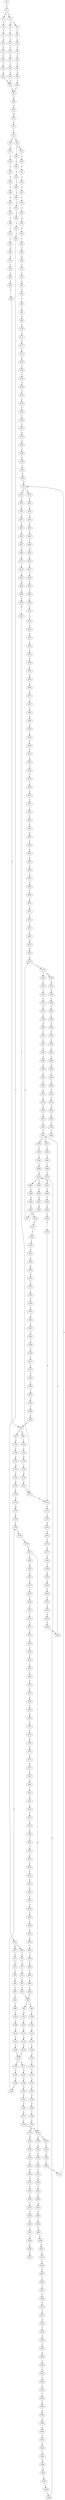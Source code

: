 strict digraph  {
	S0 -> S1 [ label = C ];
	S1 -> S2 [ label = G ];
	S1 -> S3 [ label = C ];
	S2 -> S4 [ label = C ];
	S3 -> S5 [ label = C ];
	S3 -> S6 [ label = T ];
	S4 -> S7 [ label = T ];
	S5 -> S8 [ label = T ];
	S6 -> S9 [ label = T ];
	S7 -> S10 [ label = T ];
	S8 -> S11 [ label = T ];
	S9 -> S12 [ label = T ];
	S10 -> S13 [ label = C ];
	S11 -> S14 [ label = C ];
	S12 -> S15 [ label = C ];
	S13 -> S16 [ label = A ];
	S14 -> S17 [ label = A ];
	S15 -> S18 [ label = A ];
	S16 -> S19 [ label = T ];
	S17 -> S20 [ label = T ];
	S18 -> S21 [ label = T ];
	S19 -> S22 [ label = C ];
	S20 -> S23 [ label = C ];
	S21 -> S24 [ label = C ];
	S22 -> S25 [ label = C ];
	S23 -> S25 [ label = C ];
	S24 -> S26 [ label = C ];
	S25 -> S27 [ label = A ];
	S26 -> S27 [ label = A ];
	S27 -> S28 [ label = G ];
	S28 -> S29 [ label = A ];
	S29 -> S30 [ label = A ];
	S30 -> S31 [ label = C ];
	S31 -> S32 [ label = C ];
	S32 -> S33 [ label = A ];
	S32 -> S34 [ label = G ];
	S33 -> S35 [ label = G ];
	S33 -> S36 [ label = C ];
	S34 -> S37 [ label = G ];
	S35 -> S38 [ label = A ];
	S36 -> S39 [ label = C ];
	S37 -> S40 [ label = A ];
	S38 -> S41 [ label = C ];
	S39 -> S42 [ label = A ];
	S40 -> S43 [ label = C ];
	S41 -> S44 [ label = T ];
	S42 -> S45 [ label = C ];
	S43 -> S46 [ label = G ];
	S44 -> S47 [ label = C ];
	S45 -> S48 [ label = C ];
	S46 -> S49 [ label = C ];
	S47 -> S50 [ label = C ];
	S48 -> S51 [ label = C ];
	S49 -> S52 [ label = C ];
	S50 -> S53 [ label = C ];
	S51 -> S54 [ label = C ];
	S52 -> S55 [ label = C ];
	S53 -> S56 [ label = A ];
	S54 -> S57 [ label = T ];
	S55 -> S58 [ label = A ];
	S56 -> S59 [ label = T ];
	S57 -> S60 [ label = T ];
	S58 -> S61 [ label = T ];
	S59 -> S62 [ label = C ];
	S60 -> S63 [ label = C ];
	S61 -> S64 [ label = C ];
	S62 -> S65 [ label = T ];
	S63 -> S66 [ label = C ];
	S63 -> S67 [ label = G ];
	S64 -> S68 [ label = G ];
	S65 -> S69 [ label = G ];
	S66 -> S70 [ label = T ];
	S67 -> S71 [ label = A ];
	S68 -> S72 [ label = T ];
	S69 -> S73 [ label = C ];
	S70 -> S74 [ label = G ];
	S71 -> S75 [ label = T ];
	S72 -> S76 [ label = C ];
	S73 -> S77 [ label = C ];
	S74 -> S78 [ label = T ];
	S75 -> S79 [ label = C ];
	S76 -> S80 [ label = C ];
	S77 -> S81 [ label = A ];
	S78 -> S82 [ label = C ];
	S79 -> S83 [ label = G ];
	S80 -> S84 [ label = T ];
	S81 -> S85 [ label = G ];
	S82 -> S86 [ label = C ];
	S83 -> S87 [ label = T ];
	S84 -> S88 [ label = C ];
	S85 -> S89 [ label = T ];
	S86 -> S90 [ label = T ];
	S87 -> S91 [ label = T ];
	S88 -> S92 [ label = T ];
	S89 -> S93 [ label = C ];
	S90 -> S94 [ label = A ];
	S90 -> S95 [ label = T ];
	S91 -> S96 [ label = T ];
	S92 -> S97 [ label = T ];
	S92 -> S98 [ label = G ];
	S93 -> S99 [ label = G ];
	S94 -> S100 [ label = C ];
	S95 -> S101 [ label = G ];
	S96 -> S102 [ label = G ];
	S97 -> S103 [ label = C ];
	S98 -> S104 [ label = T ];
	S99 -> S105 [ label = T ];
	S100 -> S106 [ label = T ];
	S101 -> S107 [ label = T ];
	S102 -> S108 [ label = T ];
	S103 -> S109 [ label = T ];
	S104 -> S110 [ label = C ];
	S105 -> S111 [ label = A ];
	S106 -> S112 [ label = A ];
	S107 -> S113 [ label = A ];
	S108 -> S114 [ label = A ];
	S109 -> S115 [ label = C ];
	S110 -> S116 [ label = G ];
	S111 -> S117 [ label = A ];
	S112 -> S118 [ label = C ];
	S113 -> S119 [ label = G ];
	S114 -> S120 [ label = G ];
	S115 -> S121 [ label = G ];
	S116 -> S122 [ label = T ];
	S117 -> S123 [ label = G ];
	S118 -> S124 [ label = C ];
	S119 -> S125 [ label = G ];
	S120 -> S126 [ label = G ];
	S121 -> S127 [ label = G ];
	S122 -> S128 [ label = G ];
	S123 -> S129 [ label = A ];
	S124 -> S130 [ label = A ];
	S125 -> S131 [ label = A ];
	S126 -> S131 [ label = A ];
	S127 -> S132 [ label = A ];
	S128 -> S133 [ label = G ];
	S129 -> S134 [ label = C ];
	S130 -> S135 [ label = G ];
	S131 -> S136 [ label = G ];
	S131 -> S137 [ label = A ];
	S132 -> S138 [ label = G ];
	S133 -> S139 [ label = T ];
	S134 -> S140 [ label = G ];
	S135 -> S141 [ label = G ];
	S136 -> S142 [ label = A ];
	S137 -> S143 [ label = A ];
	S138 -> S144 [ label = A ];
	S139 -> S145 [ label = A ];
	S140 -> S146 [ label = G ];
	S141 -> S147 [ label = A ];
	S142 -> S148 [ label = G ];
	S143 -> S149 [ label = G ];
	S144 -> S150 [ label = G ];
	S145 -> S151 [ label = C ];
	S146 -> S152 [ label = C ];
	S147 -> S153 [ label = G ];
	S148 -> S154 [ label = G ];
	S149 -> S155 [ label = G ];
	S150 -> S156 [ label = G ];
	S151 -> S157 [ label = C ];
	S152 -> S158 [ label = T ];
	S153 -> S159 [ label = A ];
	S154 -> S160 [ label = T ];
	S155 -> S161 [ label = T ];
	S156 -> S160 [ label = T ];
	S157 -> S162 [ label = G ];
	S158 -> S163 [ label = C ];
	S159 -> S164 [ label = G ];
	S160 -> S165 [ label = C ];
	S161 -> S166 [ label = C ];
	S162 -> S167 [ label = G ];
	S163 -> S168 [ label = T ];
	S164 -> S169 [ label = T ];
	S165 -> S170 [ label = C ];
	S166 -> S171 [ label = C ];
	S167 -> S172 [ label = T ];
	S168 -> S173 [ label = C ];
	S169 -> S174 [ label = C ];
	S170 -> S175 [ label = C ];
	S171 -> S176 [ label = C ];
	S172 -> S177 [ label = G ];
	S173 -> S178 [ label = G ];
	S174 -> S179 [ label = A ];
	S175 -> S180 [ label = A ];
	S175 -> S181 [ label = G ];
	S176 -> S181 [ label = G ];
	S177 -> S182 [ label = G ];
	S178 -> S183 [ label = A ];
	S179 -> S184 [ label = G ];
	S180 -> S185 [ label = G ];
	S181 -> S186 [ label = G ];
	S181 -> S187 [ label = A ];
	S182 -> S188 [ label = T ];
	S183 -> S189 [ label = A ];
	S184 -> S190 [ label = G ];
	S185 -> S191 [ label = A ];
	S186 -> S192 [ label = A ];
	S187 -> S193 [ label = A ];
	S188 -> S194 [ label = T ];
	S189 -> S195 [ label = G ];
	S190 -> S196 [ label = A ];
	S191 -> S197 [ label = G ];
	S192 -> S198 [ label = G ];
	S193 -> S199 [ label = G ];
	S194 -> S200 [ label = A ];
	S195 -> S201 [ label = T ];
	S196 -> S202 [ label = C ];
	S197 -> S203 [ label = C ];
	S198 -> S204 [ label = G ];
	S199 -> S205 [ label = T ];
	S200 -> S206 [ label = G ];
	S201 -> S207 [ label = C ];
	S202 -> S208 [ label = C ];
	S203 -> S209 [ label = C ];
	S204 -> S210 [ label = C ];
	S205 -> S211 [ label = C ];
	S206 -> S212 [ label = A ];
	S207 -> S213 [ label = G ];
	S208 -> S214 [ label = A ];
	S209 -> S215 [ label = A ];
	S210 -> S216 [ label = G ];
	S211 -> S213 [ label = G ];
	S212 -> S217 [ label = A ];
	S213 -> S218 [ label = C ];
	S213 -> S219 [ label = A ];
	S214 -> S220 [ label = G ];
	S215 -> S221 [ label = C ];
	S216 -> S222 [ label = T ];
	S217 -> S223 [ label = G ];
	S218 -> S224 [ label = G ];
	S219 -> S225 [ label = G ];
	S220 -> S226 [ label = T ];
	S221 -> S227 [ label = G ];
	S222 -> S228 [ label = G ];
	S223 -> S229 [ label = G ];
	S224 -> S230 [ label = G ];
	S225 -> S231 [ label = G ];
	S226 -> S232 [ label = C ];
	S227 -> S233 [ label = G ];
	S228 -> S234 [ label = G ];
	S229 -> S235 [ label = G ];
	S230 -> S236 [ label = C ];
	S231 -> S237 [ label = T ];
	S232 -> S238 [ label = T ];
	S233 -> S239 [ label = T ];
	S234 -> S240 [ label = T ];
	S235 -> S241 [ label = G ];
	S236 -> S242 [ label = T ];
	S237 -> S243 [ label = A ];
	S238 -> S244 [ label = C ];
	S239 -> S245 [ label = T ];
	S240 -> S246 [ label = A ];
	S241 -> S247 [ label = T ];
	S241 -> S248 [ label = G ];
	S242 -> S249 [ label = A ];
	S243 -> S250 [ label = T ];
	S244 -> S251 [ label = T ];
	S245 -> S252 [ label = A ];
	S246 -> S253 [ label = T ];
	S247 -> S254 [ label = C ];
	S248 -> S255 [ label = T ];
	S249 -> S256 [ label = T ];
	S250 -> S257 [ label = A ];
	S251 -> S258 [ label = G ];
	S252 -> S259 [ label = C ];
	S253 -> S260 [ label = G ];
	S254 -> S261 [ label = T ];
	S255 -> S262 [ label = C ];
	S256 -> S263 [ label = A ];
	S257 -> S264 [ label = A ];
	S258 -> S265 [ label = T ];
	S259 -> S266 [ label = T ];
	S260 -> S267 [ label = A ];
	S261 -> S268 [ label = C ];
	S262 -> S269 [ label = C ];
	S263 -> S270 [ label = G ];
	S264 -> S271 [ label = G ];
	S265 -> S272 [ label = A ];
	S266 -> S273 [ label = G ];
	S267 -> S274 [ label = G ];
	S268 -> S275 [ label = T ];
	S269 -> S276 [ label = G ];
	S270 -> S277 [ label = T ];
	S271 -> S278 [ label = T ];
	S273 -> S279 [ label = C ];
	S274 -> S280 [ label = C ];
	S275 -> S281 [ label = C ];
	S276 -> S282 [ label = C ];
	S276 -> S283 [ label = T ];
	S277 -> S284 [ label = A ];
	S278 -> S285 [ label = C ];
	S279 -> S286 [ label = A ];
	S280 -> S287 [ label = G ];
	S281 -> S288 [ label = G ];
	S282 -> S289 [ label = C ];
	S283 -> S290 [ label = C ];
	S284 -> S291 [ label = G ];
	S285 -> S292 [ label = G ];
	S286 -> S293 [ label = G ];
	S287 -> S294 [ label = G ];
	S288 -> S295 [ label = T ];
	S289 -> S296 [ label = G ];
	S290 -> S297 [ label = G ];
	S291 -> S298 [ label = C ];
	S292 -> S299 [ label = T ];
	S293 -> S300 [ label = A ];
	S294 -> S301 [ label = T ];
	S295 -> S302 [ label = G ];
	S296 -> S303 [ label = G ];
	S297 -> S304 [ label = G ];
	S298 -> S305 [ label = C ];
	S299 -> S306 [ label = G ];
	S300 -> S307 [ label = C ];
	S301 -> S308 [ label = C ];
	S302 -> S309 [ label = G ];
	S303 -> S310 [ label = A ];
	S304 -> S311 [ label = A ];
	S305 -> S312 [ label = G ];
	S306 -> S313 [ label = G ];
	S307 -> S314 [ label = G ];
	S308 -> S315 [ label = G ];
	S309 -> S316 [ label = T ];
	S310 -> S317 [ label = A ];
	S311 -> S318 [ label = A ];
	S312 -> S319 [ label = A ];
	S313 -> S139 [ label = T ];
	S314 -> S320 [ label = G ];
	S315 -> S321 [ label = C ];
	S316 -> S145 [ label = A ];
	S317 -> S322 [ label = C ];
	S318 -> S323 [ label = C ];
	S319 -> S324 [ label = A ];
	S320 -> S325 [ label = A ];
	S321 -> S326 [ label = A ];
	S322 -> S327 [ label = T ];
	S323 -> S328 [ label = A ];
	S323 -> S329 [ label = T ];
	S324 -> S330 [ label = A ];
	S325 -> S331 [ label = C ];
	S326 -> S332 [ label = C ];
	S327 -> S333 [ label = G ];
	S328 -> S334 [ label = G ];
	S329 -> S335 [ label = A ];
	S330 -> S336 [ label = C ];
	S331 -> S337 [ label = A ];
	S332 -> S338 [ label = G ];
	S333 -> S339 [ label = C ];
	S334 -> S340 [ label = G ];
	S335 -> S341 [ label = C ];
	S336 -> S342 [ label = C ];
	S337 -> S343 [ label = C ];
	S338 -> S344 [ label = C ];
	S339 -> S345 [ label = A ];
	S340 -> S346 [ label = A ];
	S341 -> S347 [ label = A ];
	S342 -> S348 [ label = C ];
	S343 -> S349 [ label = A ];
	S344 -> S350 [ label = G ];
	S345 -> S351 [ label = A ];
	S346 -> S352 [ label = A ];
	S347 -> S353 [ label = A ];
	S348 -> S354 [ label = C ];
	S349 -> S355 [ label = C ];
	S350 -> S356 [ label = C ];
	S351 -> S357 [ label = C ];
	S352 -> S358 [ label = T ];
	S353 -> S359 [ label = C ];
	S354 -> S360 [ label = G ];
	S355 -> S361 [ label = C ];
	S356 -> S362 [ label = G ];
	S357 -> S363 [ label = C ];
	S358 -> S364 [ label = A ];
	S359 -> S365 [ label = G ];
	S360 -> S366 [ label = A ];
	S361 -> S367 [ label = T ];
	S362 -> S368 [ label = G ];
	S363 -> S369 [ label = A ];
	S364 -> S370 [ label = G ];
	S365 -> S371 [ label = A ];
	S366 -> S372 [ label = C ];
	S367 -> S373 [ label = C ];
	S368 -> S374 [ label = C ];
	S369 -> S375 [ label = G ];
	S370 -> S376 [ label = T ];
	S371 -> S377 [ label = A ];
	S372 -> S378 [ label = T ];
	S373 -> S379 [ label = T ];
	S374 -> S380 [ label = T ];
	S375 -> S381 [ label = A ];
	S376 -> S382 [ label = C ];
	S377 -> S383 [ label = A ];
	S378 -> S384 [ label = A ];
	S379 -> S385 [ label = A ];
	S380 -> S386 [ label = G ];
	S381 -> S387 [ label = A ];
	S382 -> S388 [ label = T ];
	S383 -> S389 [ label = A ];
	S384 -> S390 [ label = G ];
	S385 -> S391 [ label = G ];
	S386 -> S392 [ label = G ];
	S387 -> S393 [ label = C ];
	S388 -> S394 [ label = C ];
	S389 -> S395 [ label = C ];
	S390 -> S396 [ label = A ];
	S391 -> S397 [ label = A ];
	S392 -> S398 [ label = A ];
	S393 -> S399 [ label = A ];
	S394 -> S400 [ label = T ];
	S395 -> S401 [ label = A ];
	S396 -> S402 [ label = A ];
	S397 -> S403 [ label = A ];
	S398 -> S404 [ label = A ];
	S399 -> S405 [ label = G ];
	S400 -> S406 [ label = C ];
	S401 -> S407 [ label = G ];
	S402 -> S408 [ label = T ];
	S403 -> S409 [ label = C ];
	S404 -> S410 [ label = T ];
	S405 -> S411 [ label = C ];
	S406 -> S412 [ label = T ];
	S407 -> S413 [ label = A ];
	S408 -> S414 [ label = C ];
	S409 -> S415 [ label = G ];
	S410 -> S416 [ label = G ];
	S411 -> S417 [ label = C ];
	S412 -> S418 [ label = G ];
	S413 -> S419 [ label = A ];
	S414 -> S420 [ label = G ];
	S415 -> S421 [ label = A ];
	S416 -> S422 [ label = G ];
	S417 -> S423 [ label = G ];
	S418 -> S424 [ label = A ];
	S419 -> S425 [ label = G ];
	S420 -> S426 [ label = G ];
	S421 -> S427 [ label = G ];
	S422 -> S428 [ label = G ];
	S423 -> S429 [ label = T ];
	S424 -> S430 [ label = G ];
	S425 -> S431 [ label = G ];
	S426 -> S432 [ label = G ];
	S427 -> S433 [ label = G ];
	S428 -> S434 [ label = G ];
	S429 -> S435 [ label = C ];
	S430 -> S436 [ label = T ];
	S431 -> S437 [ label = G ];
	S432 -> S438 [ label = T ];
	S433 -> S439 [ label = T ];
	S434 -> S440 [ label = T ];
	S435 -> S441 [ label = C ];
	S436 -> S442 [ label = A ];
	S437 -> S241 [ label = G ];
	S438 -> S443 [ label = A ];
	S439 -> S444 [ label = G ];
	S440 -> S445 [ label = C ];
	S441 -> S446 [ label = T ];
	S443 -> S447 [ label = T ];
	S444 -> S448 [ label = T ];
	S445 -> S449 [ label = C ];
	S446 -> S450 [ label = C ];
	S447 -> S451 [ label = C ];
	S448 -> S452 [ label = C ];
	S449 -> S276 [ label = G ];
	S450 -> S92 [ label = T ];
	S451 -> S453 [ label = C ];
	S452 -> S454 [ label = C ];
	S453 -> S455 [ label = C ];
	S454 -> S456 [ label = C ];
	S455 -> S457 [ label = G ];
	S456 -> S458 [ label = T ];
	S457 -> S459 [ label = A ];
	S458 -> S460 [ label = G ];
	S459 -> S461 [ label = A ];
	S460 -> S462 [ label = T ];
	S461 -> S463 [ label = A ];
	S462 -> S464 [ label = C ];
	S463 -> S465 [ label = G ];
	S464 -> S466 [ label = C ];
	S465 -> S467 [ label = T ];
	S466 -> S90 [ label = T ];
	S467 -> S468 [ label = G ];
	S468 -> S469 [ label = T ];
	S469 -> S470 [ label = C ];
	S470 -> S471 [ label = G ];
	S471 -> S472 [ label = T ];
	S472 -> S473 [ label = C ];
	S473 -> S474 [ label = G ];
	S474 -> S475 [ label = G ];
	S475 -> S476 [ label = A ];
	S476 -> S318 [ label = A ];
}
